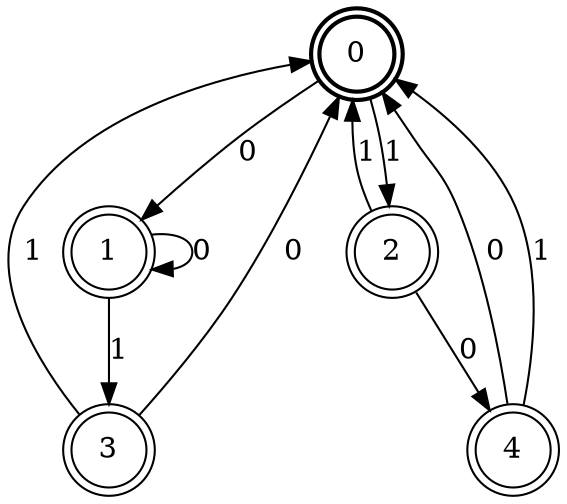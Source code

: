 digraph Automat {
    node [shape = circle];
    0 [style = "bold"];
    0 [peripheries=2]
    0 -> 1 [label = "0"];
    0 -> 2 [label = "1"];
    1 [peripheries=2]
    1 -> 1 [label = "0"];
    1 -> 3 [label = "1"];
    2 [peripheries=2]
    2 -> 4 [label = "0"];
    2 -> 0 [label = "1"];
    3 [peripheries=2]
    3 -> 0 [label = "0"];
    3 -> 0 [label = "1"];
    4 [peripheries=2]
    4 -> 0 [label = "0"];
    4 -> 0 [label = "1"];
}
